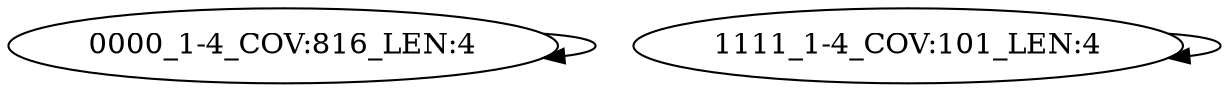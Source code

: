 digraph G {
    "0000_1-4_COV:816_LEN:4" -> "0000_1-4_COV:816_LEN:4";
    "1111_1-4_COV:101_LEN:4" -> "1111_1-4_COV:101_LEN:4";
}
